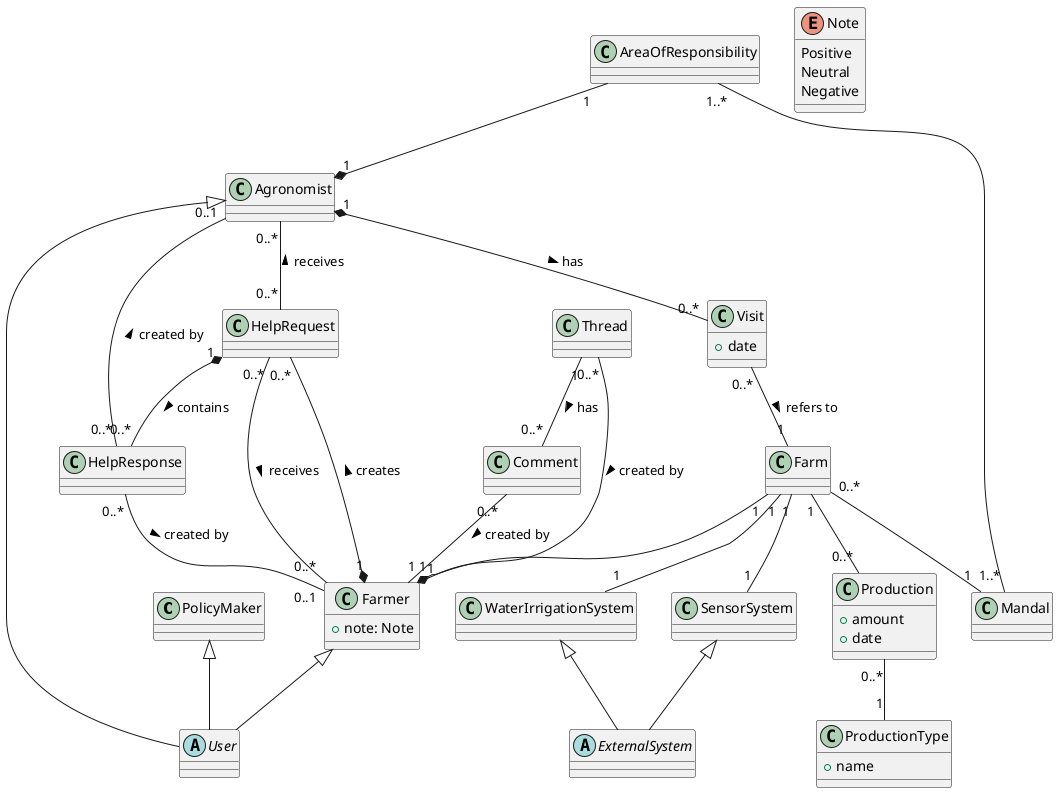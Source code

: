 @startuml Class

class PolicyMaker
class AreaOfResponsibility
class Agronomist
class Farmer {
    +note: Note
}
class Farm
abstract class User
class Mandal
class Production {
    +amount
    +date
}
class WaterIrrigationSystem
class SensorSystem
abstract class ExternalSystem
class ProductionType {
    +name
}
enum Note {
    Positive
    Neutral
    Negative
}
class HelpRequest 
class HelpResponse 
class Visit {
    +date
} 
class Thread
class Comment

PolicyMaker <|-- User
Agronomist <|-- User
Farmer <|-- User

WaterIrrigationSystem <|-- ExternalSystem
SensorSystem <|-- ExternalSystem


Farm "0..*" -- "1" Mandal
Farm "1" -- "0..*" Production
Farm "1" -- "1" WaterIrrigationSystem
Farm "1" -- "1" SensorSystem

AreaOfResponsibility "1..*" -- "1..*" Mandal
Production "0..*" -- "1" ProductionType

AreaOfResponsibility "1" --* "1" Agronomist
Farm "1" --* "1" Farmer

Farmer "1" *-- "0..*" HelpRequest : creates >
Farmer "0..*" -- "0..*" HelpRequest : receives < 
Agronomist "0..*" -- "0..*" HelpRequest : receives < 
HelpRequest "1" *-- "0..*" HelpResponse : contains >
HelpResponse "0..*" -- "0..1" Farmer : created by >
HelpResponse "0..*" -- "0..1" Agronomist : created by >
'XOR 

Agronomist "1" *-- "0..*" Visit : has >
Visit "0..*" -- "1" Farm : refers to >

Thread "1" -- "0..*" Comment : has >
Thread "0..*" -- "1" Farmer : created by >
Comment "0..*" -- "1" Farmer : created by >

@enduml
